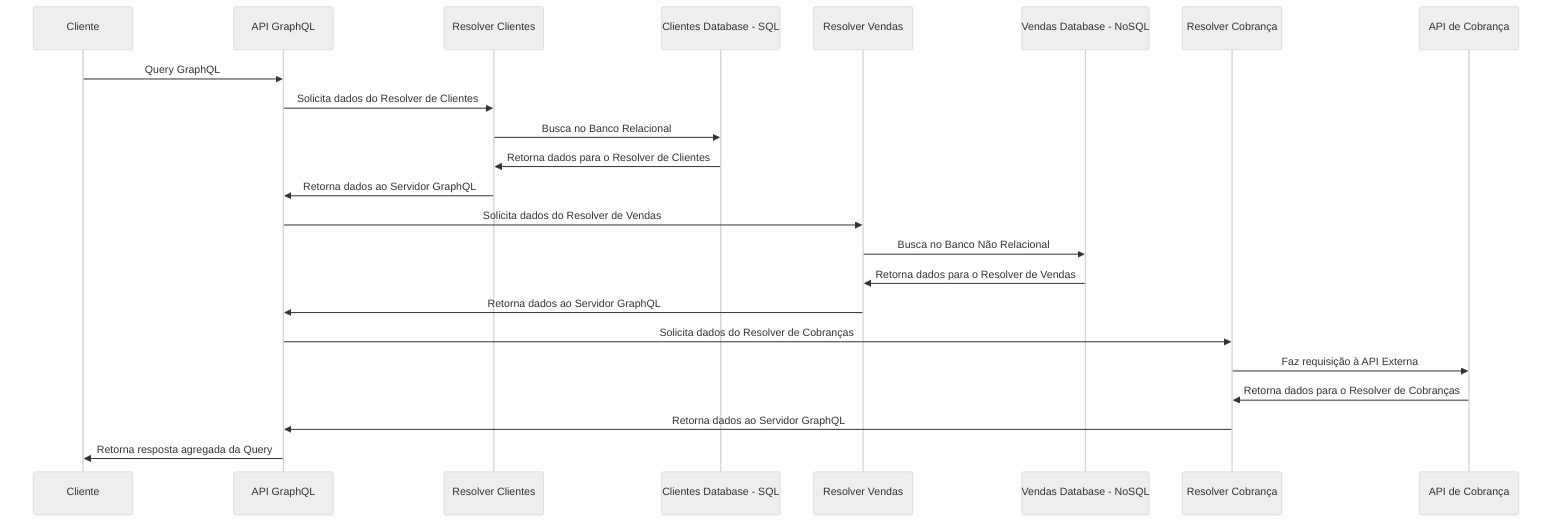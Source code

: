 %%{init: {'theme':'neutral'}}%%
sequenceDiagram
    participant Cliente
    participant ServidorGraphQL as API GraphQL
    participant Resolver1 as Resolver Clientes
    participant BancoSQL as Clientes Database - SQL
    participant Resolver2 as Resolver Vendas
    participant BancoNaoRelacional as Vendas Database - NoSQL
    participant Resolver3 as Resolver Cobrança
    participant APIExterna as API de Cobrança

    Cliente->>ServidorGraphQL: Query GraphQL
    ServidorGraphQL->>Resolver1: Solicita dados do Resolver de Clientes
    Resolver1->>BancoSQL: Busca no Banco Relacional
    BancoSQL->>Resolver1: Retorna dados para o Resolver de Clientes
    Resolver1->>ServidorGraphQL: Retorna dados ao Servidor GraphQL

    ServidorGraphQL->>Resolver2: Solicita dados do Resolver de Vendas
    Resolver2->>BancoNaoRelacional: Busca no Banco Não Relacional
    BancoNaoRelacional->>Resolver2: Retorna dados para o Resolver de Vendas
    Resolver2->>ServidorGraphQL: Retorna dados ao Servidor GraphQL

    ServidorGraphQL->>Resolver3: Solicita dados do Resolver de Cobranças
    Resolver3->>APIExterna: Faz requisição à API Externa
    APIExterna->>Resolver3: Retorna dados para o Resolver de Cobranças
    Resolver3->>ServidorGraphQL: Retorna dados ao Servidor GraphQL

    ServidorGraphQL->>Cliente: Retorna resposta agregada da Query